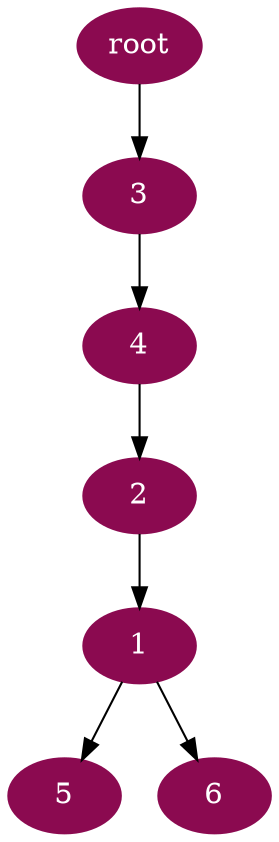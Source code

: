 digraph G {
node [color=deeppink4, style=filled, fontcolor=white];
2 -> 1;
4 -> 2;
"root" -> 3;
3 -> 4;
1 -> 5;
1 -> 6;
}
